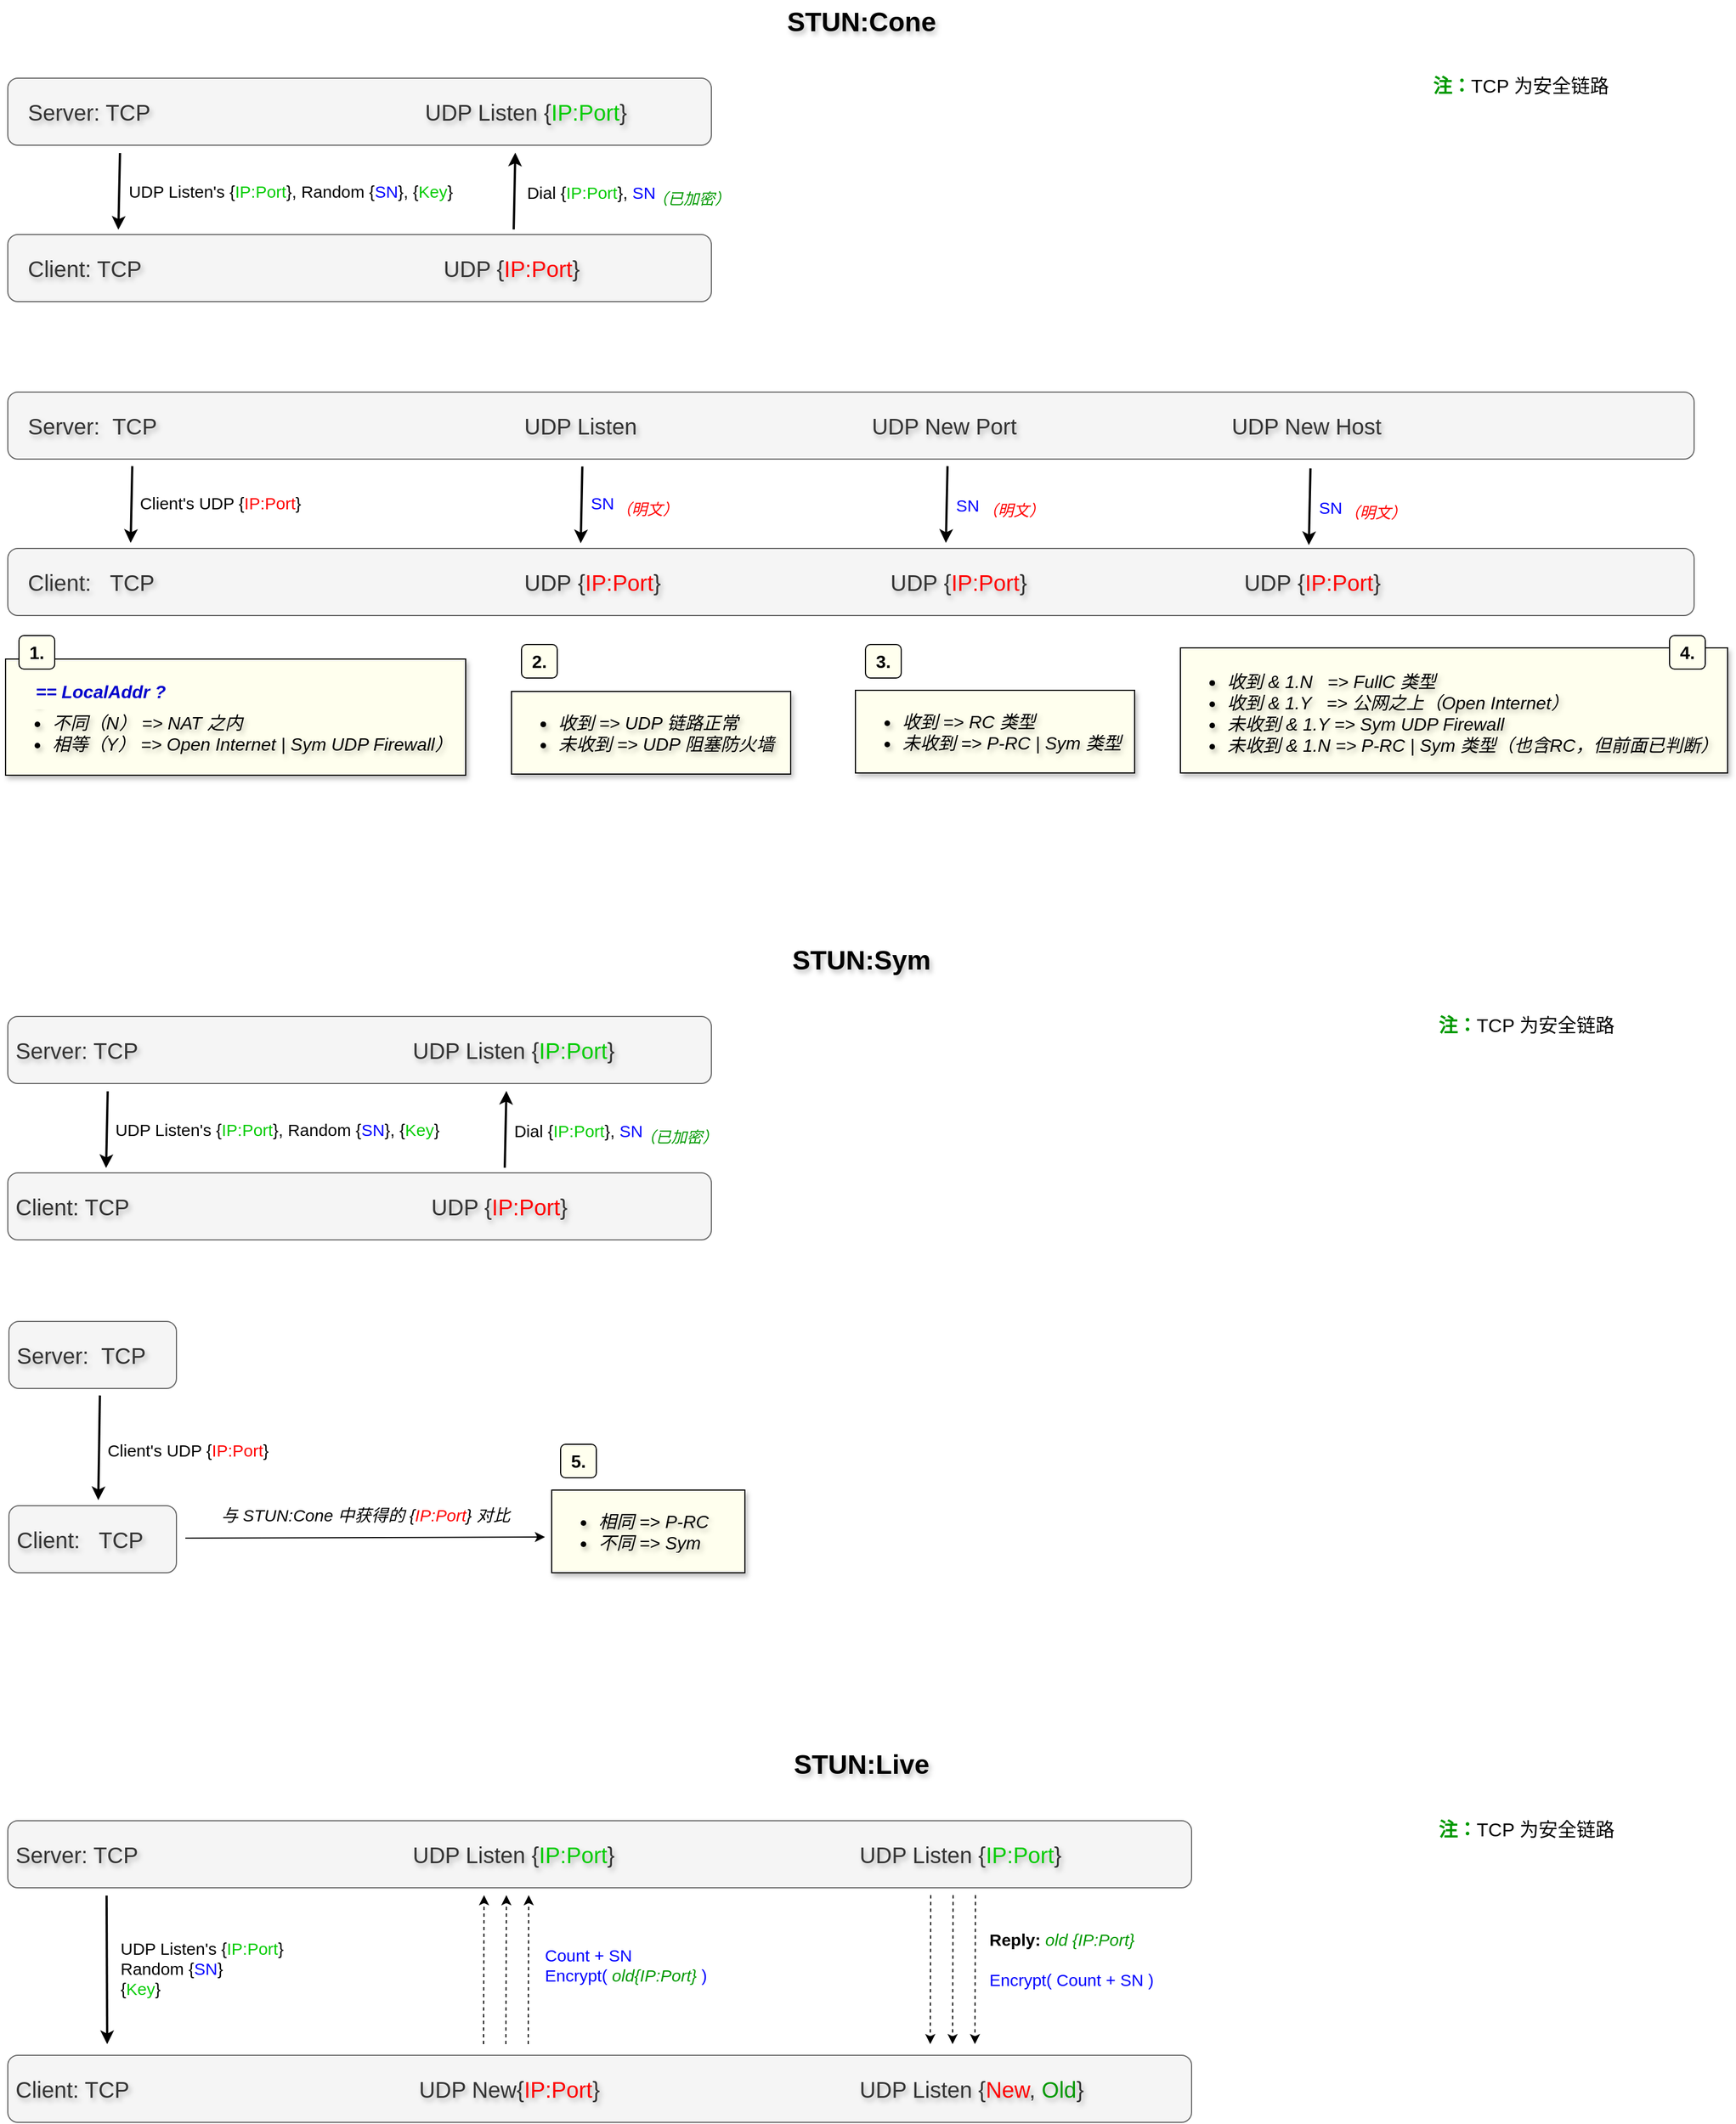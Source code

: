 <mxfile version="24.7.14">
  <diagram name="第 1 页" id="iiv3ZtqF_j4tjwjfygAj">
    <mxGraphModel dx="2139" dy="1101" grid="1" gridSize="10" guides="1" tooltips="1" connect="1" arrows="1" fold="1" page="1" pageScale="1" pageWidth="827" pageHeight="1169" math="0" shadow="0">
      <root>
        <mxCell id="0" />
        <mxCell id="1" parent="0" />
        <mxCell id="p-p-h4AZu70DpV3AuvvQ-1" value="STUN:Cone" style="text;strokeColor=none;fillColor=none;html=1;fontSize=24;fontStyle=1;verticalAlign=middle;align=center;textShadow=1;" parent="1" vertex="1">
          <mxGeometry x="614" width="180" height="40" as="geometry" />
        </mxCell>
        <mxCell id="p-p-h4AZu70DpV3AuvvQ-7" value="" style="endArrow=classic;html=1;rounded=0;entryX=0.138;entryY=-0.008;entryDx=0;entryDy=0;entryPerimeter=0;exitX=0.142;exitY=1.025;exitDx=0;exitDy=0;exitPerimeter=0;strokeWidth=2;labelBorderColor=none;textShadow=1;" parent="1" edge="1">
          <mxGeometry width="50" height="50" relative="1" as="geometry">
            <mxPoint x="40.44" y="137" as="sourcePoint" />
            <mxPoint x="39.0" y="205.68" as="targetPoint" />
          </mxGeometry>
        </mxCell>
        <mxCell id="p-p-h4AZu70DpV3AuvvQ-8" value="UDP Listen&#39;s {&lt;font style=&quot;font-size: 15px;&quot; color=&quot;#00cc00&quot;&gt;IP:Port&lt;/font&gt;}, Random {&lt;font style=&quot;font-size: 15px;&quot; color=&quot;#0000ff&quot;&gt;SN&lt;/font&gt;},&amp;nbsp;&lt;span style=&quot;background-color: initial;&quot;&gt;{&lt;font color=&quot;#00cc00&quot;&gt;Key&lt;/font&gt;}&lt;/span&gt;" style="text;html=1;fontSize=15;fontStyle=0;verticalAlign=middle;align=center;fontColor=#000000;textShadow=0;labelBorderColor=none;whiteSpace=wrap;" parent="1" vertex="1">
          <mxGeometry x="37" y="156" width="313" height="30" as="geometry" />
        </mxCell>
        <mxCell id="p-p-h4AZu70DpV3AuvvQ-9" value="" style="endArrow=classic;html=1;rounded=0;entryX=0.138;entryY=-0.008;entryDx=0;entryDy=0;entryPerimeter=0;exitX=0.142;exitY=1.025;exitDx=0;exitDy=0;exitPerimeter=0;strokeWidth=2;textShadow=1;" parent="1" edge="1">
          <mxGeometry width="50" height="50" relative="1" as="geometry">
            <mxPoint x="393.0" y="205.34" as="sourcePoint" />
            <mxPoint x="394.44" y="136.66" as="targetPoint" />
          </mxGeometry>
        </mxCell>
        <mxCell id="p-p-h4AZu70DpV3AuvvQ-11" value="&lt;span style=&quot;color: rgb(0, 0, 0); font-family: Helvetica; font-size: 15px; font-variant-ligatures: normal; font-variant-caps: normal; font-weight: 400; letter-spacing: normal; orphans: 2; text-indent: 0px; text-transform: none; widows: 2; word-spacing: 0px; -webkit-text-stroke-width: 0px; white-space: nowrap; text-decoration-thickness: initial; text-decoration-style: initial; text-decoration-color: initial; float: none; display: inline !important;&quot;&gt;Dial {&lt;/span&gt;&lt;span style=&quot;font-family: Helvetica; font-size: 15px; font-variant-ligatures: normal; font-variant-caps: normal; font-weight: 400; letter-spacing: normal; orphans: 2; text-indent: 0px; text-transform: none; widows: 2; word-spacing: 0px; -webkit-text-stroke-width: 0px; white-space: nowrap; text-decoration-thickness: initial; text-decoration-style: initial; text-decoration-color: initial; float: none; display: inline !important;&quot;&gt;&lt;font style=&quot;font-size: 15px;&quot; color=&quot;#00cc00&quot;&gt;IP:Port&lt;/font&gt;&lt;/span&gt;&lt;span style=&quot;color: rgb(0, 0, 0); font-family: Helvetica; font-size: 15px; font-variant-ligatures: normal; font-variant-caps: normal; font-weight: 400; letter-spacing: normal; orphans: 2; text-indent: 0px; text-transform: none; widows: 2; word-spacing: 0px; -webkit-text-stroke-width: 0px; white-space: nowrap; text-decoration-thickness: initial; text-decoration-style: initial; text-decoration-color: initial; float: none; display: inline !important;&quot;&gt;}, &lt;/span&gt;&lt;span style=&quot;font-family: Helvetica; font-size: 15px; font-variant-ligatures: normal; font-variant-caps: normal; font-weight: 400; letter-spacing: normal; orphans: 2; text-indent: 0px; text-transform: none; widows: 2; word-spacing: 0px; -webkit-text-stroke-width: 0px; white-space: nowrap; text-decoration-thickness: initial; text-decoration-style: initial; text-decoration-color: initial; float: none; display: inline !important;&quot;&gt;&lt;font style=&quot;&quot; color=&quot;#0000ff&quot;&gt;&lt;span&gt;SN&lt;/span&gt;&lt;/font&gt;&lt;/span&gt;" style="text;whiteSpace=wrap;html=1;fontSize=15;align=center;labelBorderColor=none;textShadow=0;labelBackgroundColor=none;fontStyle=0" parent="1" vertex="1">
          <mxGeometry x="395" y="157" width="135" height="30" as="geometry" />
        </mxCell>
        <mxCell id="p-p-h4AZu70DpV3AuvvQ-15" value="" style="endArrow=classic;html=1;rounded=0;entryX=0.138;entryY=-0.008;entryDx=0;entryDy=0;entryPerimeter=0;exitX=0.142;exitY=1.025;exitDx=0;exitDy=0;exitPerimeter=0;strokeWidth=2;textShadow=0;" parent="1" edge="1">
          <mxGeometry width="50" height="50" relative="1" as="geometry">
            <mxPoint x="51.44" y="417.32" as="sourcePoint" />
            <mxPoint x="50.0" y="486.0" as="targetPoint" />
          </mxGeometry>
        </mxCell>
        <mxCell id="p-p-h4AZu70DpV3AuvvQ-16" value="&lt;span style=&quot;color: rgb(0, 0, 0); font-family: Helvetica; font-size: 15px; font-style: normal; font-variant-ligatures: normal; font-variant-caps: normal; font-weight: 400; letter-spacing: normal; orphans: 2; text-indent: 0px; text-transform: none; widows: 2; word-spacing: 0px; -webkit-text-stroke-width: 0px; white-space: nowrap; text-decoration-thickness: initial; text-decoration-style: initial; text-decoration-color: initial; float: none; display: inline !important;&quot;&gt;Client&#39;s UDP {&lt;/span&gt;&lt;span style=&quot;font-family: Helvetica; font-size: 15px; font-style: normal; font-variant-ligatures: normal; font-variant-caps: normal; font-weight: 400; letter-spacing: normal; orphans: 2; text-indent: 0px; text-transform: none; widows: 2; word-spacing: 0px; -webkit-text-stroke-width: 0px; white-space: nowrap; text-decoration-thickness: initial; text-decoration-style: initial; text-decoration-color: initial; float: none; display: inline !important;&quot;&gt;&lt;font style=&quot;font-size: 15px;&quot; color=&quot;#ff0000&quot;&gt;IP:Port&lt;/font&gt;&lt;/span&gt;&lt;span style=&quot;color: rgb(0, 0, 0); font-family: Helvetica; font-size: 15px; font-style: normal; font-variant-ligatures: normal; font-variant-caps: normal; font-weight: 400; letter-spacing: normal; orphans: 2; text-indent: 0px; text-transform: none; widows: 2; word-spacing: 0px; -webkit-text-stroke-width: 0px; white-space: nowrap; text-decoration-thickness: initial; text-decoration-style: initial; text-decoration-color: initial; float: none; display: inline !important;&quot;&gt;}&lt;/span&gt;" style="text;whiteSpace=wrap;html=1;fontSize=15;align=center;textShadow=0;labelBackgroundColor=none;" parent="1" vertex="1">
          <mxGeometry x="51" y="435" width="159" height="30" as="geometry" />
        </mxCell>
        <mxCell id="p-p-h4AZu70DpV3AuvvQ-17" value="&lt;font style=&quot;font-size: 15px;&quot;&gt;SN&lt;/font&gt;" style="text;html=1;fontSize=15;fontStyle=0;verticalAlign=middle;align=center;fontColor=#0000FF;textShadow=0;" parent="1" vertex="1">
          <mxGeometry x="457" y="435" width="30" height="30" as="geometry" />
        </mxCell>
        <mxCell id="p-p-h4AZu70DpV3AuvvQ-18" value="" style="endArrow=classic;html=1;rounded=0;entryX=0.138;entryY=-0.008;entryDx=0;entryDy=0;entryPerimeter=0;exitX=0.142;exitY=1.025;exitDx=0;exitDy=0;exitPerimeter=0;strokeWidth=2;" parent="1" edge="1">
          <mxGeometry width="50" height="50" relative="1" as="geometry">
            <mxPoint x="454.44" y="417.66" as="sourcePoint" />
            <mxPoint x="453.0" y="486.34" as="targetPoint" />
          </mxGeometry>
        </mxCell>
        <mxCell id="p-p-h4AZu70DpV3AuvvQ-19" value="&lt;span style=&quot;font-size: 20px; text-wrap: nowrap;&quot;&gt;Server: TCP&lt;/span&gt;&lt;span style=&quot;font-size: 20px; white-space: pre;&quot;&gt;&#x9;&lt;/span&gt;&lt;span style=&quot;font-size: 20px; white-space: pre;&quot;&gt;&#x9;&lt;span style=&quot;white-space: pre;&quot;&gt;&#x9;&#x9;&#x9;&lt;span style=&quot;white-space: pre;&quot;&gt;&#x9;&lt;/span&gt;&lt;/span&gt;&lt;/span&gt;&lt;span style=&quot;font-size: 20px; text-wrap: nowrap;&quot;&gt;UDP Listen {&lt;/span&gt;&lt;font color=&quot;#00cc00&quot; style=&quot;font-size: 20px; text-wrap: nowrap;&quot;&gt;IP:Port&lt;/font&gt;&lt;span style=&quot;font-size: 20px; text-wrap: nowrap;&quot;&gt;}&lt;/span&gt;" style="rounded=1;whiteSpace=wrap;html=1;align=left;labelBorderColor=none;textShadow=1;spacingTop=0;spacingLeft=16;labelBackgroundColor=none;fillColor=#f5f5f5;fontColor=#333333;strokeColor=#666666;" parent="1" vertex="1">
          <mxGeometry x="-60" y="70" width="630" height="60" as="geometry" />
        </mxCell>
        <mxCell id="p-p-h4AZu70DpV3AuvvQ-20" value="&lt;span style=&quot;font-size: 20px; text-wrap: nowrap;&quot;&gt;Client: TCP&amp;nbsp;&amp;nbsp;&lt;/span&gt;&lt;span style=&quot;font-size: 20px; white-space: pre;&quot;&gt;&#x9;&lt;/span&gt;&lt;span style=&quot;font-size: 20px; white-space: pre;&quot;&gt;&#x9;&lt;span style=&quot;white-space: pre;&quot;&gt;&#x9;&#x9;&#x9;&#x9;&lt;/span&gt; &lt;/span&gt;&lt;span style=&quot;font-size: 20px; text-wrap: nowrap;&quot;&gt;&amp;nbsp; UDP {&lt;/span&gt;&lt;font style=&quot;font-size: 20px; text-wrap: nowrap;&quot; color=&quot;#ff0000&quot;&gt;IP:Port&lt;/font&gt;&lt;span style=&quot;font-size: 20px; text-wrap: nowrap;&quot;&gt;}&lt;/span&gt;" style="rounded=1;whiteSpace=wrap;html=1;align=left;labelBorderColor=none;textShadow=1;spacingTop=0;spacingLeft=16;labelBackgroundColor=none;fillColor=#f5f5f5;fontColor=#333333;strokeColor=#666666;" parent="1" vertex="1">
          <mxGeometry x="-60" y="210" width="630" height="60" as="geometry" />
        </mxCell>
        <mxCell id="p-p-h4AZu70DpV3AuvvQ-22" value="&lt;span style=&quot;font-size: 20px; text-wrap: nowrap;&quot;&gt;Server:&amp;nbsp;&amp;nbsp;&lt;/span&gt;&lt;span style=&quot;font-size: 20px; text-wrap: nowrap;&quot;&gt;TCP&amp;nbsp;&lt;span style=&quot;white-space: pre;&quot;&gt;&#x9;&lt;/span&gt;&lt;span style=&quot;white-space: pre;&quot;&gt;&#x9;&lt;/span&gt;&lt;span style=&quot;white-space: pre;&quot;&gt;&#x9;&lt;/span&gt;&lt;span style=&quot;white-space: pre;&quot;&gt;&#x9;&lt;/span&gt;&lt;span style=&quot;white-space: pre;&quot;&gt;&#x9;&lt;/span&gt;&lt;span style=&quot;white-space: pre;&quot;&gt;&#x9;&lt;span style=&quot;white-space: pre;&quot;&gt;&#x9;&lt;span style=&quot;white-space: pre;&quot;&gt;&#x9;&lt;/span&gt;&lt;/span&gt;&lt;/span&gt;&lt;/span&gt;&lt;span style=&quot;font-size: 20px; text-wrap: nowrap;&quot;&gt;UDP Listen&lt;/span&gt;&lt;span style=&quot;font-size: 20px; text-wrap: nowrap;&quot;&gt;&lt;span style=&quot;white-space: pre;&quot;&gt;&#x9;&lt;/span&gt;&lt;span style=&quot;white-space: pre;&quot;&gt;&#x9;&lt;/span&gt;&lt;span style=&quot;white-space: pre;&quot;&gt;&#x9;&lt;/span&gt;&lt;span style=&quot;white-space: pre;&quot;&gt;&#x9;&lt;/span&gt;&lt;span style=&quot;white-space: pre;&quot;&gt;&#x9;&lt;/span&gt;UDP New Port&lt;span style=&quot;white-space: pre;&quot;&gt;&#x9;&lt;/span&gt;&lt;span style=&quot;white-space: pre;&quot;&gt;&#x9;&lt;/span&gt;&lt;span style=&quot;white-space: pre;&quot;&gt;&#x9;&lt;/span&gt;&lt;span style=&quot;white-space: pre;&quot;&gt;&#x9;&lt;/span&gt;&lt;span style=&quot;white-space: pre;&quot;&gt;&#x9;&lt;/span&gt;&amp;nbsp; UDP New Host&lt;/span&gt;" style="rounded=1;whiteSpace=wrap;html=1;align=left;labelBorderColor=none;textShadow=1;spacingTop=0;spacingLeft=16;labelBackgroundColor=none;fillColor=#f5f5f5;fontColor=#333333;strokeColor=#666666;" parent="1" vertex="1">
          <mxGeometry x="-60" y="351" width="1510" height="60" as="geometry" />
        </mxCell>
        <mxCell id="p-p-h4AZu70DpV3AuvvQ-24" value="&lt;span style=&quot;font-size: 20px; text-wrap: nowrap;&quot;&gt;Client:&amp;nbsp; &amp;nbsp;&lt;/span&gt;&lt;span style=&quot;font-size: 20px; text-wrap: nowrap;&quot;&gt;TCP&lt;/span&gt;&lt;span style=&quot;font-size: 20px; white-space: pre;&quot;&gt;&#x9;&lt;span style=&quot;white-space: pre;&quot;&gt;&#x9;&lt;/span&gt;&lt;span style=&quot;white-space: pre;&quot;&gt;&#x9;&lt;/span&gt;&lt;span style=&quot;white-space: pre;&quot;&gt;&#x9;&lt;/span&gt;&lt;span style=&quot;white-space: pre;&quot;&gt;&#x9;&lt;/span&gt;&lt;span style=&quot;white-space: pre;&quot;&gt;&#x9;&lt;span style=&quot;white-space: pre;&quot;&gt;&#x9;&lt;span style=&quot;white-space: pre;&quot;&gt;&#x9;&lt;/span&gt;&lt;/span&gt;&lt;/span&gt;&lt;/span&gt;&lt;span style=&quot;font-size: 20px; text-wrap: nowrap;&quot;&gt;UDP&amp;nbsp;&lt;/span&gt;&lt;span style=&quot;text-wrap: nowrap; font-size: 20px;&quot;&gt;{&lt;/span&gt;&lt;font style=&quot;text-wrap: nowrap; font-size: 20px;&quot; color=&quot;#ff0000&quot;&gt;IP:Port&lt;/font&gt;&lt;span style=&quot;text-wrap: nowrap; font-size: 20px;&quot;&gt;}&lt;/span&gt;&lt;span style=&quot;font-size: 20px; text-wrap: nowrap;&quot;&gt;&lt;span style=&quot;white-space: pre;&quot;&gt;&#x9;&lt;/span&gt;&lt;span style=&quot;white-space: pre;&quot;&gt;&#x9;&lt;/span&gt;&lt;span style=&quot;white-space: pre;&quot;&gt;&#x9;&lt;/span&gt;&lt;span style=&quot;white-space: pre;&quot;&gt;&#x9;&lt;/span&gt;&lt;span style=&quot;white-space: pre;&quot;&gt;&#x9;&lt;/span&gt;&amp;nbsp; &amp;nbsp;UDP&amp;nbsp;&lt;/span&gt;&lt;span style=&quot;text-wrap: nowrap; font-size: 20px;&quot;&gt;{&lt;/span&gt;&lt;font style=&quot;text-wrap: nowrap; font-size: 20px;&quot; color=&quot;#ff0000&quot;&gt;IP:Port&lt;/font&gt;&lt;span style=&quot;text-wrap: nowrap; font-size: 20px;&quot;&gt;}&lt;span style=&quot;white-space: pre;&quot;&gt;&#x9;&lt;/span&gt;&lt;span style=&quot;white-space: pre;&quot;&gt;&#x9;&lt;/span&gt;&lt;span style=&quot;white-space: pre;&quot;&gt;&#x9;&lt;/span&gt;&lt;span style=&quot;white-space: pre;&quot;&gt;&#x9;&lt;/span&gt;&amp;nbsp; &amp;nbsp;&amp;nbsp;&lt;/span&gt;&lt;span style=&quot;text-wrap: nowrap; font-size: 20px;&quot;&gt;UDP&amp;nbsp;&lt;/span&gt;&lt;span style=&quot;text-wrap: nowrap; font-size: 20px;&quot;&gt;{&lt;/span&gt;&lt;font style=&quot;text-wrap: nowrap; font-size: 20px;&quot; color=&quot;#ff0000&quot;&gt;IP:Port&lt;/font&gt;&lt;span style=&quot;text-wrap: nowrap; font-size: 20px;&quot;&gt;}&lt;/span&gt;" style="rounded=1;whiteSpace=wrap;html=1;align=left;labelBorderColor=none;textShadow=1;spacingTop=0;spacingLeft=16;labelBackgroundColor=none;fillColor=#f5f5f5;fontColor=#333333;strokeColor=#666666;" parent="1" vertex="1">
          <mxGeometry x="-60" y="491" width="1510" height="60" as="geometry" />
        </mxCell>
        <mxCell id="p-p-h4AZu70DpV3AuvvQ-25" value="" style="endArrow=classic;html=1;rounded=0;entryX=0.138;entryY=-0.008;entryDx=0;entryDy=0;entryPerimeter=0;exitX=0.142;exitY=1.025;exitDx=0;exitDy=0;exitPerimeter=0;strokeWidth=2;" parent="1" edge="1">
          <mxGeometry width="50" height="50" relative="1" as="geometry">
            <mxPoint x="781.44" y="417.32" as="sourcePoint" />
            <mxPoint x="780.0" y="486.0" as="targetPoint" />
          </mxGeometry>
        </mxCell>
        <mxCell id="p-p-h4AZu70DpV3AuvvQ-26" value="&lt;font style=&quot;font-size: 15px;&quot;&gt;SN&lt;/font&gt;" style="text;html=1;fontSize=15;fontStyle=0;verticalAlign=middle;align=center;fontColor=#0000FF;textShadow=0;" parent="1" vertex="1">
          <mxGeometry x="784" y="437" width="30" height="30" as="geometry" />
        </mxCell>
        <mxCell id="p-p-h4AZu70DpV3AuvvQ-27" value="" style="endArrow=classic;html=1;rounded=0;entryX=0.138;entryY=-0.008;entryDx=0;entryDy=0;entryPerimeter=0;exitX=0.142;exitY=1.025;exitDx=0;exitDy=0;exitPerimeter=0;strokeWidth=2;" parent="1" edge="1">
          <mxGeometry width="50" height="50" relative="1" as="geometry">
            <mxPoint x="1106.44" y="419.32" as="sourcePoint" />
            <mxPoint x="1105" y="488.0" as="targetPoint" />
          </mxGeometry>
        </mxCell>
        <mxCell id="p-p-h4AZu70DpV3AuvvQ-28" value="&lt;font style=&quot;font-size: 15px;&quot;&gt;SN&lt;/font&gt;" style="text;html=1;fontSize=15;fontStyle=0;verticalAlign=middle;align=center;fontColor=#0000FF;textShadow=0;" parent="1" vertex="1">
          <mxGeometry x="1109" y="439" width="30" height="30" as="geometry" />
        </mxCell>
        <mxCell id="p-p-h4AZu70DpV3AuvvQ-30" value="&lt;ul style=&quot;font-size: 16px;&quot;&gt;&lt;li style=&quot;font-size: 16px;&quot;&gt;&lt;li style=&quot;font-size: 16px;&quot;&gt;&lt;br&gt;&lt;/li&gt;&lt;li style=&quot;font-size: 16px;&quot;&gt;不同（N） =&amp;gt; NAT 之内&lt;/li&gt;&lt;li style=&quot;font-size: 16px;&quot;&gt;相等（Y） =&amp;gt; Open Internet | Sym UDP Firewall）&amp;nbsp;&amp;nbsp;&lt;/li&gt;&lt;/li&gt;&lt;/ul&gt;" style="text;strokeColor=default;fillColor=#FFFFEE;html=1;whiteSpace=wrap;verticalAlign=middle;overflow=hidden;fontSize=16;labelBackgroundColor=none;labelBorderColor=none;textShadow=1;rounded=0;spacingTop=9;fontStyle=2;gradientColor=none;glass=0;shadow=1;" parent="1" vertex="1">
          <mxGeometry x="-62" y="590" width="412" height="104" as="geometry" />
        </mxCell>
        <mxCell id="p-p-h4AZu70DpV3AuvvQ-32" value="&lt;ul style=&quot;font-size: 16px;&quot;&gt;&lt;li style=&quot;font-size: 16px;&quot;&gt;&lt;li style=&quot;font-size: 16px;&quot;&gt;收到 =&amp;gt; UDP 链路正常&lt;/li&gt;&lt;li style=&quot;font-size: 16px;&quot;&gt;未收到 =&amp;gt; UDP 阻塞防火墙&amp;nbsp; &amp;nbsp; &amp;nbsp; &amp;nbsp;&lt;/li&gt;&lt;/li&gt;&lt;/ul&gt;" style="text;strokeColor=default;fillColor=#FFFFEE;html=1;whiteSpace=wrap;verticalAlign=middle;overflow=hidden;fontFamily=Helvetica;fontSize=16;fontColor=default;labelBorderColor=none;labelBackgroundColor=none;fontStyle=2;textShadow=1;strokeWidth=1;shadow=1;" parent="1" vertex="1">
          <mxGeometry x="391" y="619" width="250" height="74" as="geometry" />
        </mxCell>
        <mxCell id="p-p-h4AZu70DpV3AuvvQ-33" value="&lt;ul style=&quot;font-size: 16px;&quot;&gt;&lt;li style=&quot;font-size: 16px;&quot;&gt;收到 =&amp;gt; RC 类型&lt;/li&gt;&lt;li style=&quot;font-size: 16px;&quot;&gt;未收到 =&amp;gt; P-RC | Sym 类型&amp;nbsp; &amp;nbsp; &amp;nbsp; &amp;nbsp;&lt;/li&gt;&lt;/ul&gt;" style="text;html=1;whiteSpace=wrap;verticalAlign=middle;overflow=hidden;fontFamily=Helvetica;fontSize=16;labelBorderColor=none;labelBackgroundColor=none;fontStyle=2;textShadow=1;fillColor=#FFFFEE;gradientColor=none;strokeColor=default;shadow=1;" parent="1" vertex="1">
          <mxGeometry x="699" y="618" width="250" height="74" as="geometry" />
        </mxCell>
        <mxCell id="p-p-h4AZu70DpV3AuvvQ-34" value="&lt;ul style=&quot;font-size: 16px;&quot;&gt;&lt;li style=&quot;font-size: 16px;&quot;&gt;&lt;li style=&quot;font-size: 16px;&quot;&gt;收到 &amp;amp; 1.N&amp;nbsp; &amp;nbsp;=&amp;gt; FullC 类型&lt;/li&gt;&lt;li style=&quot;font-size: 16px;&quot;&gt;收到 &amp;amp; 1.Y&amp;nbsp; &amp;nbsp;=&amp;gt; 公网之上（Open Internet）&lt;/li&gt;&lt;li style=&quot;font-size: 16px;&quot;&gt;未收到 &amp;amp; 1.Y =&amp;gt; Sym UDP Firewall&lt;/li&gt;&lt;li style=&quot;font-size: 16px;&quot;&gt;未收到 &amp;amp; 1.N =&amp;gt; P-RC | Sym 类型（也含RC，但前面已判断）&amp;nbsp; &amp;nbsp;&lt;/li&gt;&lt;/li&gt;&lt;/ul&gt;" style="text;strokeColor=default;fillColor=#FFFFEE;html=1;whiteSpace=wrap;verticalAlign=middle;overflow=hidden;fontFamily=Helvetica;fontSize=16;fontColor=default;labelBorderColor=none;labelBackgroundColor=none;fontStyle=2;textShadow=1;spacingBottom=0;spacingTop=2;shadow=1;" parent="1" vertex="1">
          <mxGeometry x="990" y="580" width="490" height="112" as="geometry" />
        </mxCell>
        <mxCell id="p-p-h4AZu70DpV3AuvvQ-35" value="STUN:Sym" style="text;strokeColor=none;fillColor=none;html=1;fontSize=24;fontStyle=1;verticalAlign=middle;align=center;textShadow=1;" parent="1" vertex="1">
          <mxGeometry x="614" y="840" width="180" height="40" as="geometry" />
        </mxCell>
        <mxCell id="p-p-h4AZu70DpV3AuvvQ-36" value="" style="endArrow=classic;html=1;rounded=0;entryX=0.138;entryY=-0.008;entryDx=0;entryDy=0;entryPerimeter=0;exitX=0.142;exitY=1.025;exitDx=0;exitDy=0;exitPerimeter=0;strokeWidth=2;" parent="1" edge="1">
          <mxGeometry width="50" height="50" relative="1" as="geometry">
            <mxPoint x="29.44" y="977" as="sourcePoint" />
            <mxPoint x="28.0" y="1045.68" as="targetPoint" />
          </mxGeometry>
        </mxCell>
        <mxCell id="p-p-h4AZu70DpV3AuvvQ-38" value="" style="endArrow=classic;html=1;rounded=0;entryX=0.138;entryY=-0.008;entryDx=0;entryDy=0;entryPerimeter=0;exitX=0.142;exitY=1.025;exitDx=0;exitDy=0;exitPerimeter=0;strokeWidth=2;" parent="1" edge="1">
          <mxGeometry width="50" height="50" relative="1" as="geometry">
            <mxPoint x="385.0" y="1045.34" as="sourcePoint" />
            <mxPoint x="386.44" y="976.66" as="targetPoint" />
          </mxGeometry>
        </mxCell>
        <mxCell id="p-p-h4AZu70DpV3AuvvQ-40" value="" style="endArrow=classic;html=1;rounded=0;exitX=0.142;exitY=1.025;exitDx=0;exitDy=0;exitPerimeter=0;strokeWidth=2;" parent="1" edge="1">
          <mxGeometry width="50" height="50" relative="1" as="geometry">
            <mxPoint x="22.44" y="1249.32" as="sourcePoint" />
            <mxPoint x="21" y="1343" as="targetPoint" />
          </mxGeometry>
        </mxCell>
        <mxCell id="p-p-h4AZu70DpV3AuvvQ-41" value="&lt;span style=&quot;color: rgb(0, 0, 0); font-family: Helvetica; font-size: 15px; font-style: normal; font-variant-ligatures: normal; font-variant-caps: normal; font-weight: 400; letter-spacing: normal; orphans: 2; text-indent: 0px; text-transform: none; widows: 2; word-spacing: 0px; -webkit-text-stroke-width: 0px; white-space: nowrap; text-decoration-thickness: initial; text-decoration-style: initial; text-decoration-color: initial; float: none; display: inline !important;&quot;&gt;Client&#39;s UDP {&lt;/span&gt;&lt;span style=&quot;font-family: Helvetica; font-size: 15px; font-style: normal; font-variant-ligatures: normal; font-variant-caps: normal; font-weight: 400; letter-spacing: normal; orphans: 2; text-indent: 0px; text-transform: none; widows: 2; word-spacing: 0px; -webkit-text-stroke-width: 0px; white-space: nowrap; text-decoration-thickness: initial; text-decoration-style: initial; text-decoration-color: initial; float: none; display: inline !important;&quot;&gt;&lt;font style=&quot;font-size: 15px;&quot; color=&quot;#ff0000&quot;&gt;IP:Port&lt;/font&gt;&lt;/span&gt;&lt;span style=&quot;color: rgb(0, 0, 0); font-family: Helvetica; font-size: 15px; font-style: normal; font-variant-ligatures: normal; font-variant-caps: normal; font-weight: 400; letter-spacing: normal; orphans: 2; text-indent: 0px; text-transform: none; widows: 2; word-spacing: 0px; -webkit-text-stroke-width: 0px; white-space: nowrap; text-decoration-thickness: initial; text-decoration-style: initial; text-decoration-color: initial; float: none; display: inline !important;&quot;&gt;}&lt;/span&gt;" style="text;whiteSpace=wrap;html=1;fontSize=15;align=center;textShadow=0;labelBorderColor=none;labelBackgroundColor=none;" parent="1" vertex="1">
          <mxGeometry x="22" y="1283" width="159" height="30" as="geometry" />
        </mxCell>
        <mxCell id="p-p-h4AZu70DpV3AuvvQ-44" value="&lt;span style=&quot;font-size: 20px; text-wrap: nowrap;&quot;&gt;Server: TCP&lt;/span&gt;&lt;span style=&quot;font-size: 20px; white-space: pre;&quot;&gt;&#x9;&lt;/span&gt;&lt;span style=&quot;font-size: 20px; white-space: pre;&quot;&gt;&#x9;&lt;span style=&quot;white-space: pre;&quot;&gt;&#x9;&#x9;&#x9;&lt;span style=&quot;white-space: pre;&quot;&gt;&#x9;&lt;/span&gt;&lt;/span&gt;&lt;/span&gt;&lt;span style=&quot;font-size: 20px; text-wrap: nowrap;&quot;&gt;UDP Listen {&lt;/span&gt;&lt;font color=&quot;#00cc00&quot; style=&quot;font-size: 20px; text-wrap: nowrap;&quot;&gt;IP:Port&lt;/font&gt;&lt;span style=&quot;font-size: 20px; text-wrap: nowrap;&quot;&gt;}&lt;/span&gt;" style="rounded=1;whiteSpace=wrap;html=1;align=left;labelBorderColor=none;textShadow=1;spacingTop=0;spacingLeft=5;fillColor=#f5f5f5;fontColor=#333333;strokeColor=#666666;" parent="1" vertex="1">
          <mxGeometry x="-60" y="910" width="630" height="60" as="geometry" />
        </mxCell>
        <mxCell id="p-p-h4AZu70DpV3AuvvQ-45" value="&lt;span style=&quot;font-size: 20px; text-wrap: nowrap;&quot;&gt;Client: TCP&amp;nbsp;&amp;nbsp;&lt;/span&gt;&lt;span style=&quot;font-size: 20px; white-space: pre;&quot;&gt;&#x9;&lt;/span&gt;&lt;span style=&quot;font-size: 20px; white-space: pre;&quot;&gt;&#x9;&lt;span style=&quot;white-space: pre;&quot;&gt;&#x9;&#x9;&#x9;&#x9;&lt;/span&gt; &lt;/span&gt;&lt;span style=&quot;font-size: 20px; text-wrap: nowrap;&quot;&gt;&amp;nbsp; UDP {&lt;/span&gt;&lt;font style=&quot;font-size: 20px; text-wrap: nowrap;&quot; color=&quot;#ff0000&quot;&gt;IP:Port&lt;/font&gt;&lt;span style=&quot;font-size: 20px; text-wrap: nowrap;&quot;&gt;}&lt;/span&gt;" style="rounded=1;whiteSpace=wrap;html=1;align=left;labelBorderColor=none;textShadow=1;spacingTop=0;spacingLeft=5;fillColor=#f5f5f5;fontColor=#333333;strokeColor=#666666;" parent="1" vertex="1">
          <mxGeometry x="-60" y="1050" width="630" height="60" as="geometry" />
        </mxCell>
        <mxCell id="p-p-h4AZu70DpV3AuvvQ-46" value="&lt;span style=&quot;font-size: 20px; text-wrap: nowrap;&quot;&gt;Server:&amp;nbsp;&amp;nbsp;&lt;/span&gt;&lt;span style=&quot;font-size: 20px; text-wrap: nowrap;&quot;&gt;TCP&amp;nbsp;&lt;/span&gt;" style="rounded=1;whiteSpace=wrap;html=1;align=left;labelBorderColor=none;textShadow=1;spacingTop=0;spacingLeft=5;fillColor=#f5f5f5;fontColor=#333333;strokeColor=#666666;" parent="1" vertex="1">
          <mxGeometry x="-59" y="1183" width="150" height="60" as="geometry" />
        </mxCell>
        <mxCell id="p-p-h4AZu70DpV3AuvvQ-47" value="&lt;span style=&quot;font-size: 20px; text-wrap: nowrap;&quot;&gt;Client:&amp;nbsp; &amp;nbsp;&lt;/span&gt;&lt;span style=&quot;font-size: 20px; text-wrap: nowrap;&quot;&gt;TCP&lt;/span&gt;" style="rounded=1;whiteSpace=wrap;html=1;align=left;labelBorderColor=none;textShadow=1;spacingTop=0;spacingLeft=5;fillColor=#f5f5f5;fontColor=#333333;strokeColor=#666666;" parent="1" vertex="1">
          <mxGeometry x="-59" y="1348" width="150" height="60" as="geometry" />
        </mxCell>
        <mxCell id="p-p-h4AZu70DpV3AuvvQ-52" value="&lt;ul style=&quot;font-size: 16px;&quot;&gt;&lt;li style=&quot;font-size: 16px;&quot;&gt;相同 =&amp;gt; P-RC&lt;br style=&quot;font-size: 16px;&quot;&gt;&lt;/li&gt;&lt;li style=&quot;font-size: 16px;&quot;&gt;不同 =&amp;gt; Sym&amp;nbsp; &amp;nbsp; &amp;nbsp; &amp;nbsp;&lt;/li&gt;&lt;/ul&gt;" style="text;strokeColor=default;fillColor=#FFFFEE;html=1;whiteSpace=wrap;verticalAlign=middle;overflow=hidden;fontSize=16;labelBackgroundColor=none;labelBorderColor=none;textShadow=1;rounded=0;spacingTop=0;fontStyle=2;shadow=1;" parent="1" vertex="1">
          <mxGeometry x="427" y="1334" width="173" height="74" as="geometry" />
        </mxCell>
        <mxCell id="p-p-h4AZu70DpV3AuvvQ-56" value="与 STUN:Cone 中获得的 {&lt;font color=&quot;#ff0000&quot; style=&quot;font-size: 15px;&quot;&gt;IP:Port&lt;/font&gt;} 对比" style="text;strokeColor=none;fillColor=none;html=1;fontSize=15;fontStyle=2;verticalAlign=middle;align=center;textShadow=0;" parent="1" vertex="1">
          <mxGeometry x="125" y="1336" width="270" height="40" as="geometry" />
        </mxCell>
        <mxCell id="p-p-h4AZu70DpV3AuvvQ-57" value="" style="endArrow=classic;html=1;rounded=0;" parent="1" edge="1">
          <mxGeometry width="50" height="50" relative="1" as="geometry">
            <mxPoint x="99" y="1377" as="sourcePoint" />
            <mxPoint x="421" y="1376" as="targetPoint" />
          </mxGeometry>
        </mxCell>
        <mxCell id="s50DaolHxvZP-Ag0vOTy-2" value="&lt;span style=&quot;color: rgb(0, 0, 0); font-family: Helvetica; font-size: 15px; font-variant-ligatures: normal; font-variant-caps: normal; font-weight: 400; letter-spacing: normal; orphans: 2; text-indent: 0px; text-transform: none; widows: 2; word-spacing: 0px; -webkit-text-stroke-width: 0px; white-space: nowrap; text-decoration-thickness: initial; text-decoration-style: initial; text-decoration-color: initial; float: none; display: inline !important;&quot;&gt;Dial {&lt;/span&gt;&lt;span style=&quot;font-family: Helvetica; font-size: 15px; font-variant-ligatures: normal; font-variant-caps: normal; font-weight: 400; letter-spacing: normal; orphans: 2; text-indent: 0px; text-transform: none; widows: 2; word-spacing: 0px; -webkit-text-stroke-width: 0px; white-space: nowrap; text-decoration-thickness: initial; text-decoration-style: initial; text-decoration-color: initial; float: none; display: inline !important;&quot;&gt;&lt;font style=&quot;font-size: 15px;&quot; color=&quot;#00cc00&quot;&gt;IP:Port&lt;/font&gt;&lt;/span&gt;&lt;span style=&quot;color: rgb(0, 0, 0); font-family: Helvetica; font-size: 15px; font-variant-ligatures: normal; font-variant-caps: normal; font-weight: 400; letter-spacing: normal; orphans: 2; text-indent: 0px; text-transform: none; widows: 2; word-spacing: 0px; -webkit-text-stroke-width: 0px; white-space: nowrap; text-decoration-thickness: initial; text-decoration-style: initial; text-decoration-color: initial; float: none; display: inline !important;&quot;&gt;}, &lt;/span&gt;&lt;span style=&quot;font-family: Helvetica; font-size: 15px; font-variant-ligatures: normal; font-variant-caps: normal; font-weight: 400; letter-spacing: normal; orphans: 2; text-indent: 0px; text-transform: none; widows: 2; word-spacing: 0px; -webkit-text-stroke-width: 0px; white-space: nowrap; text-decoration-thickness: initial; text-decoration-style: initial; text-decoration-color: initial; float: none; display: inline !important;&quot;&gt;&lt;span style=&quot;&quot;&gt;&lt;font color=&quot;#0000ff&quot;&gt;SN&lt;/font&gt;&lt;/span&gt;&lt;/span&gt;" style="text;whiteSpace=wrap;html=1;fontSize=15;align=center;labelBorderColor=none;textShadow=0;labelBackgroundColor=none;fontStyle=0" parent="1" vertex="1">
          <mxGeometry x="384" y="997" width="134" height="30" as="geometry" />
        </mxCell>
        <mxCell id="rpdCVBlcd7Zm47px1E03-2" value="1." style="text;html=1;align=center;verticalAlign=middle;whiteSpace=wrap;rounded=1;fontSize=16;fontStyle=1;strokeColor=default;fillColor=#FFFFEE;shadow=0;" parent="1" vertex="1">
          <mxGeometry x="-50" y="569" width="32" height="30" as="geometry" />
        </mxCell>
        <mxCell id="rpdCVBlcd7Zm47px1E03-3" value="2." style="text;html=1;align=center;verticalAlign=middle;whiteSpace=wrap;rounded=1;fontSize=16;fontStyle=1;strokeColor=default;fillColor=#FFFFEE;shadow=0;" parent="1" vertex="1">
          <mxGeometry x="400" y="577" width="32" height="30" as="geometry" />
        </mxCell>
        <mxCell id="rpdCVBlcd7Zm47px1E03-4" value="3." style="text;html=1;align=center;verticalAlign=middle;whiteSpace=wrap;rounded=1;fontSize=16;fontStyle=1;strokeColor=default;fillColor=#FFFFEE;shadow=0;" parent="1" vertex="1">
          <mxGeometry x="708" y="577" width="32" height="30" as="geometry" />
        </mxCell>
        <mxCell id="rpdCVBlcd7Zm47px1E03-5" value="4." style="text;html=1;align=center;verticalAlign=middle;whiteSpace=wrap;rounded=1;fontSize=16;fontStyle=1;strokeColor=default;fillColor=#FFFFEE;shadow=0;" parent="1" vertex="1">
          <mxGeometry x="1428" y="569" width="32" height="30" as="geometry" />
        </mxCell>
        <mxCell id="rpdCVBlcd7Zm47px1E03-6" value="5." style="text;html=1;align=center;verticalAlign=middle;whiteSpace=wrap;rounded=1;fontSize=16;fontStyle=1;strokeColor=default;fillColor=#FFFFEE;shadow=0;" parent="1" vertex="1">
          <mxGeometry x="435" y="1293" width="32" height="30" as="geometry" />
        </mxCell>
        <mxCell id="rpdCVBlcd7Zm47px1E03-7" value="== LocalAddr ?" style="text;html=1;align=left;verticalAlign=middle;whiteSpace=wrap;rounded=0;fontSize=16;fillColor=#FFFFEE;fontStyle=3;spacing=0;spacingLeft=5;fontColor=#0000CC;" parent="1" vertex="1">
          <mxGeometry x="-40" y="602" width="133" height="33" as="geometry" />
        </mxCell>
        <mxCell id="HFfON2TJSfJMkOemobaK-1" value="&lt;i style=&quot;font-size: 14px; text-wrap: nowrap;&quot;&gt;（已加密）&lt;/i&gt;" style="text;html=1;align=center;verticalAlign=middle;whiteSpace=wrap;rounded=0;fontSize=14;fontColor=#009900;textShadow=0;" parent="1" vertex="1">
          <mxGeometry x="515" y="163" width="74" height="30" as="geometry" />
        </mxCell>
        <mxCell id="HFfON2TJSfJMkOemobaK-2" value="&lt;i style=&quot;font-size: 14px; text-wrap: nowrap;&quot;&gt;（已加密）&lt;/i&gt;" style="text;html=1;align=center;verticalAlign=middle;whiteSpace=wrap;rounded=0;fontSize=14;fontColor=#009900;textShadow=0;" parent="1" vertex="1">
          <mxGeometry x="502" y="1003" width="78" height="30" as="geometry" />
        </mxCell>
        <mxCell id="HFfON2TJSfJMkOemobaK-3" value="&lt;i style=&quot;font-size: 14px; text-wrap: nowrap;&quot;&gt;（明文&lt;/i&gt;&lt;i style=&quot;background-color: initial; text-wrap: nowrap;&quot;&gt;）&lt;/i&gt;" style="text;html=1;align=center;verticalAlign=middle;whiteSpace=wrap;rounded=0;fontSize=14;fontColor=#FF0000;" parent="1" vertex="1">
          <mxGeometry x="485" y="441" width="55" height="30" as="geometry" />
        </mxCell>
        <mxCell id="HFfON2TJSfJMkOemobaK-5" value="&lt;i style=&quot;font-size: 14px; text-wrap: nowrap;&quot;&gt;（明文&lt;/i&gt;&lt;i style=&quot;background-color: initial; text-wrap: nowrap;&quot;&gt;）&lt;/i&gt;" style="text;html=1;align=center;verticalAlign=middle;whiteSpace=wrap;rounded=0;fontSize=14;fontColor=#FF0000;" parent="1" vertex="1">
          <mxGeometry x="811" y="442" width="59" height="30" as="geometry" />
        </mxCell>
        <mxCell id="HFfON2TJSfJMkOemobaK-6" value="&lt;i style=&quot;font-size: 14px; text-wrap: nowrap;&quot;&gt;（明文&lt;/i&gt;&lt;i style=&quot;background-color: initial; text-wrap: nowrap;&quot;&gt;）&lt;/i&gt;" style="text;html=1;align=center;verticalAlign=middle;whiteSpace=wrap;rounded=0;fontSize=14;fontColor=#FF0000;" parent="1" vertex="1">
          <mxGeometry x="1139" y="444" width="51" height="30" as="geometry" />
        </mxCell>
        <mxCell id="HFfON2TJSfJMkOemobaK-12" value="&lt;b style=&quot;font-size: 17px;&quot;&gt;&lt;font color=&quot;#009900&quot; style=&quot;font-size: 17px;&quot;&gt;注：&lt;/font&gt;&lt;/b&gt;TCP 为安全链路" style="text;html=1;align=center;verticalAlign=middle;whiteSpace=wrap;rounded=0;fontSize=17;fontStyle=0" parent="1" vertex="1">
          <mxGeometry x="1200" y="904" width="200" height="30" as="geometry" />
        </mxCell>
        <mxCell id="HFfON2TJSfJMkOemobaK-13" value="&lt;b style=&quot;font-size: 17px;&quot;&gt;&lt;font color=&quot;#009900&quot; style=&quot;font-size: 17px;&quot;&gt;注：&lt;/font&gt;&lt;/b&gt;TCP 为安全链路" style="text;html=1;align=center;verticalAlign=middle;whiteSpace=wrap;rounded=0;fontSize=17;fontStyle=0" parent="1" vertex="1">
          <mxGeometry x="1200" y="63" width="190" height="30" as="geometry" />
        </mxCell>
        <mxCell id="HFfON2TJSfJMkOemobaK-32" value="STUN:Live" style="text;strokeColor=none;fillColor=none;html=1;fontSize=24;fontStyle=1;verticalAlign=middle;align=center;textShadow=1;" parent="1" vertex="1">
          <mxGeometry x="614" y="1560" width="180" height="40" as="geometry" />
        </mxCell>
        <mxCell id="HFfON2TJSfJMkOemobaK-33" value="" style="endArrow=classic;html=1;rounded=0;exitX=0.142;exitY=1.025;exitDx=0;exitDy=0;exitPerimeter=0;strokeWidth=2;" parent="1" edge="1">
          <mxGeometry width="50" height="50" relative="1" as="geometry">
            <mxPoint x="28.44" y="1697" as="sourcePoint" />
            <mxPoint x="29" y="1830" as="targetPoint" />
          </mxGeometry>
        </mxCell>
        <mxCell id="HFfON2TJSfJMkOemobaK-34" value="" style="endArrow=classic;html=1;rounded=0;entryX=0.138;entryY=-0.008;entryDx=0;entryDy=0;entryPerimeter=0;strokeWidth=1;dashed=1;" parent="1" edge="1">
          <mxGeometry width="50" height="50" relative="1" as="geometry">
            <mxPoint x="366" y="1830" as="sourcePoint" />
            <mxPoint x="366.44" y="1696.66" as="targetPoint" />
          </mxGeometry>
        </mxCell>
        <mxCell id="HFfON2TJSfJMkOemobaK-38" value="&lt;span style=&quot;font-size: 20px; text-wrap: nowrap;&quot;&gt;Server: TCP&lt;/span&gt;&lt;span style=&quot;font-size: 20px; white-space: pre;&quot;&gt;&#x9;&lt;/span&gt;&lt;span style=&quot;font-size: 20px; white-space: pre;&quot;&gt;&#x9;&lt;span style=&quot;white-space: pre;&quot;&gt;&#x9;&#x9;&#x9;&lt;span style=&quot;white-space: pre;&quot;&gt;&#x9;&lt;/span&gt;&lt;/span&gt;&lt;/span&gt;&lt;span style=&quot;font-size: 20px; text-wrap: nowrap;&quot;&gt;UDP Listen {&lt;/span&gt;&lt;font color=&quot;#00cc00&quot; style=&quot;font-size: 20px; text-wrap: nowrap;&quot;&gt;IP:Port&lt;/font&gt;&lt;span style=&quot;font-size: 20px; text-wrap: nowrap;&quot;&gt;}&lt;span style=&quot;white-space: pre;&quot;&gt;&#x9;&lt;/span&gt;&lt;span style=&quot;white-space: pre;&quot;&gt;&#x9;&lt;/span&gt;&lt;span style=&quot;white-space: pre;&quot;&gt;&#x9;&lt;/span&gt;&lt;span style=&quot;white-space: pre;&quot;&gt;&#x9;&lt;/span&gt;&lt;span style=&quot;white-space: pre;&quot;&gt;&#x9;&lt;/span&gt;UDP Listen {&lt;font color=&quot;#00cc00&quot;&gt;IP:Port&lt;/font&gt;}&lt;/span&gt;" style="rounded=1;whiteSpace=wrap;html=1;align=left;labelBorderColor=none;textShadow=1;spacingTop=0;spacingLeft=5;fillColor=#f5f5f5;fontColor=#333333;strokeColor=#666666;" parent="1" vertex="1">
          <mxGeometry x="-60" y="1630" width="1060" height="60" as="geometry" />
        </mxCell>
        <mxCell id="HFfON2TJSfJMkOemobaK-39" value="&lt;span style=&quot;font-size: 20px; text-wrap: nowrap;&quot;&gt;Client: TCP&amp;nbsp;&amp;nbsp;&lt;/span&gt;&lt;span style=&quot;font-size: 20px; white-space: pre;&quot;&gt;&#x9;&lt;/span&gt;&lt;span style=&quot;font-size: 20px; white-space: pre;&quot;&gt;&#x9;&lt;span style=&quot;white-space: pre;&quot;&gt;&#x9;&#x9;&#x9;&#x9;&lt;/span&gt; &lt;/span&gt;&lt;span style=&quot;font-size: 20px; text-wrap: nowrap;&quot;&gt;UDP New{&lt;/span&gt;&lt;font style=&quot;font-size: 20px; text-wrap: nowrap;&quot; color=&quot;#ff0000&quot;&gt;IP:Port&lt;/font&gt;&lt;span style=&quot;font-size: 20px; text-wrap: nowrap;&quot;&gt;}&amp;nbsp;&lt;span style=&quot;white-space: pre;&quot;&gt;&#x9;&lt;/span&gt;&lt;span style=&quot;white-space: pre;&quot;&gt;&#x9;&lt;/span&gt;&lt;span style=&quot;white-space: pre;&quot;&gt;&#x9;&lt;/span&gt;&lt;span style=&quot;white-space: pre;&quot;&gt;&#x9;&lt;/span&gt;&lt;span style=&quot;white-space: pre;&quot;&gt;&#x9;&lt;/span&gt;&lt;span style=&quot;white-space: pre;&quot;&gt;&#x9;&lt;/span&gt;UDP Listen {&lt;font color=&quot;#ff0000&quot;&gt;New&lt;/font&gt;, &lt;font color=&quot;#009900&quot;&gt;Old&lt;/font&gt;}&lt;/span&gt;" style="rounded=1;whiteSpace=wrap;html=1;align=left;labelBorderColor=none;textShadow=1;spacingTop=0;spacingLeft=5;fillColor=#f5f5f5;fontColor=#333333;strokeColor=#666666;" parent="1" vertex="1">
          <mxGeometry x="-60" y="1840" width="1060" height="60" as="geometry" />
        </mxCell>
        <mxCell id="HFfON2TJSfJMkOemobaK-45" value="UDP Listen&#39;s {&lt;font style=&quot;font-size: 15px;&quot; color=&quot;#00cc00&quot;&gt;IP:Port&lt;/font&gt;}&lt;div style=&quot;text-align: left;&quot;&gt;Random {&lt;font style=&quot;font-size: 15px;&quot; color=&quot;#0000ff&quot;&gt;SN&lt;/font&gt;}&lt;/div&gt;&lt;div style=&quot;text-align: left;&quot;&gt;{&lt;span style=&quot;background-color: initial;&quot;&gt;&lt;font color=&quot;#00cc00&quot;&gt;Key&lt;/font&gt;}&lt;/span&gt;&lt;/div&gt;" style="text;html=1;fontSize=15;fontStyle=0;verticalAlign=middle;align=center;fontColor=#000000;textShadow=0;labelBorderColor=none;whiteSpace=wrap;" parent="1" vertex="1">
          <mxGeometry x="24" y="1726" width="180" height="71" as="geometry" />
        </mxCell>
        <mxCell id="HFfON2TJSfJMkOemobaK-46" value="&lt;span style=&quot;font-family: Helvetica; font-size: 15px; font-variant-ligatures: normal; font-variant-caps: normal; font-weight: 400; letter-spacing: normal; orphans: 2; text-indent: 0px; text-transform: none; widows: 2; word-spacing: 0px; -webkit-text-stroke-width: 0px; white-space: nowrap; text-decoration-thickness: initial; text-decoration-style: initial; text-decoration-color: initial; float: none; display: inline !important;&quot;&gt;&lt;span style=&quot;&quot;&gt;&lt;font color=&quot;#0000ff&quot;&gt;Count + SN&lt;/font&gt;&lt;/span&gt;&lt;/span&gt;&lt;div style=&quot;&quot;&gt;&lt;span style=&quot;font-family: Helvetica; font-size: 15px; font-variant-ligatures: normal; font-variant-caps: normal; font-weight: 400; letter-spacing: normal; orphans: 2; text-indent: 0px; text-transform: none; widows: 2; word-spacing: 0px; -webkit-text-stroke-width: 0px; white-space: nowrap; text-decoration-thickness: initial; text-decoration-style: initial; text-decoration-color: initial; float: none; display: inline !important;&quot;&gt;&lt;font color=&quot;#0000ff&quot;&gt;Encrypt(&amp;nbsp;&lt;/font&gt;&lt;font color=&quot;#009900&quot;&gt;&lt;i&gt;old{IP:Port}&lt;/i&gt;&lt;/font&gt;&lt;font color=&quot;#0000ff&quot;&gt;&amp;nbsp;)&lt;/font&gt;&lt;span style=&quot;&quot;&gt;&lt;font color=&quot;#0000ff&quot;&gt;&lt;br&gt;&lt;/font&gt;&lt;/span&gt;&lt;/span&gt;&lt;/div&gt;" style="text;whiteSpace=wrap;html=1;fontSize=15;align=left;labelBorderColor=none;textShadow=0;labelBackgroundColor=none;fontStyle=0" parent="1" vertex="1">
          <mxGeometry x="419" y="1734.75" width="160" height="53.5" as="geometry" />
        </mxCell>
        <mxCell id="HFfON2TJSfJMkOemobaK-49" value="&lt;b style=&quot;font-size: 17px;&quot;&gt;&lt;font color=&quot;#009900&quot; style=&quot;font-size: 17px;&quot;&gt;注：&lt;/font&gt;&lt;/b&gt;TCP 为安全链路" style="text;html=1;align=center;verticalAlign=middle;whiteSpace=wrap;rounded=0;fontSize=17;fontStyle=0" parent="1" vertex="1">
          <mxGeometry x="1200" y="1624" width="200" height="30" as="geometry" />
        </mxCell>
        <mxCell id="HFfON2TJSfJMkOemobaK-51" value="" style="endArrow=classic;html=1;rounded=0;entryX=0.138;entryY=-0.008;entryDx=0;entryDy=0;entryPerimeter=0;strokeWidth=1;dashed=1;" parent="1" edge="1">
          <mxGeometry width="50" height="50" relative="1" as="geometry">
            <mxPoint x="386" y="1830" as="sourcePoint" />
            <mxPoint x="386.44" y="1696.66" as="targetPoint" />
          </mxGeometry>
        </mxCell>
        <mxCell id="HFfON2TJSfJMkOemobaK-52" value="" style="endArrow=classic;html=1;rounded=0;entryX=0.138;entryY=-0.008;entryDx=0;entryDy=0;entryPerimeter=0;strokeWidth=1;dashed=1;" parent="1" edge="1">
          <mxGeometry width="50" height="50" relative="1" as="geometry">
            <mxPoint x="406" y="1830" as="sourcePoint" />
            <mxPoint x="406.44" y="1696.66" as="targetPoint" />
          </mxGeometry>
        </mxCell>
        <mxCell id="HFfON2TJSfJMkOemobaK-53" value="" style="endArrow=classic;html=1;rounded=0;entryX=0.138;entryY=-0.008;entryDx=0;entryDy=0;entryPerimeter=0;strokeWidth=1;dashed=1;" parent="1" edge="1">
          <mxGeometry width="50" height="50" relative="1" as="geometry">
            <mxPoint x="766.44" y="1696.66" as="sourcePoint" />
            <mxPoint x="766" y="1830" as="targetPoint" />
          </mxGeometry>
        </mxCell>
        <mxCell id="HFfON2TJSfJMkOemobaK-54" value="" style="endArrow=classic;html=1;rounded=0;entryX=0.138;entryY=-0.008;entryDx=0;entryDy=0;entryPerimeter=0;strokeWidth=1;dashed=1;" parent="1" edge="1">
          <mxGeometry width="50" height="50" relative="1" as="geometry">
            <mxPoint x="786.44" y="1696.66" as="sourcePoint" />
            <mxPoint x="786" y="1830" as="targetPoint" />
          </mxGeometry>
        </mxCell>
        <mxCell id="HFfON2TJSfJMkOemobaK-55" value="" style="endArrow=classic;html=1;rounded=0;entryX=0.138;entryY=-0.008;entryDx=0;entryDy=0;entryPerimeter=0;strokeWidth=1;dashed=1;" parent="1" edge="1">
          <mxGeometry width="50" height="50" relative="1" as="geometry">
            <mxPoint x="806.44" y="1696.66" as="sourcePoint" />
            <mxPoint x="806" y="1830" as="targetPoint" />
          </mxGeometry>
        </mxCell>
        <mxCell id="HFfON2TJSfJMkOemobaK-56" value="&lt;div&gt;&lt;span style=&quot;text-wrap: nowrap;&quot;&gt;&lt;b&gt;Reply:&lt;/b&gt;&lt;font color=&quot;#0000ff&quot;&gt; &lt;/font&gt;&lt;i style=&quot;&quot;&gt;&lt;font color=&quot;#009900&quot;&gt;old {IP:Port}&lt;/font&gt;&lt;/i&gt;&lt;/span&gt;&lt;/div&gt;&lt;div&gt;&lt;span style=&quot;text-wrap: nowrap;&quot;&gt;&lt;i style=&quot;&quot;&gt;&lt;font color=&quot;#009900&quot;&gt;&lt;br&gt;&lt;/font&gt;&lt;/i&gt;&lt;/span&gt;&lt;/div&gt;&lt;div style=&quot;&quot;&gt;&lt;span style=&quot;font-family: Helvetica; font-size: 15px; font-variant-ligatures: normal; font-variant-caps: normal; font-weight: 400; letter-spacing: normal; orphans: 2; text-indent: 0px; text-transform: none; widows: 2; word-spacing: 0px; -webkit-text-stroke-width: 0px; white-space: nowrap; text-decoration-thickness: initial; text-decoration-style: initial; text-decoration-color: initial; float: none; display: inline !important;&quot;&gt;&lt;font color=&quot;#0000ff&quot;&gt;Encrypt( Count + SN&lt;/font&gt;&lt;font color=&quot;#0000ff&quot;&gt;&amp;nbsp;)&lt;/font&gt;&lt;span style=&quot;&quot;&gt;&lt;font color=&quot;#0000ff&quot;&gt;&lt;br&gt;&lt;/font&gt;&lt;/span&gt;&lt;/span&gt;&lt;/div&gt;" style="text;whiteSpace=wrap;html=1;fontSize=15;align=left;labelBorderColor=none;textShadow=0;labelBackgroundColor=none;fontStyle=0" parent="1" vertex="1">
          <mxGeometry x="817" y="1720.75" width="160" height="75.25" as="geometry" />
        </mxCell>
        <mxCell id="8_39TlMeP1Y8HxdWjAfV-1" value="UDP Listen&#39;s {&lt;font style=&quot;font-size: 15px;&quot; color=&quot;#00cc00&quot;&gt;IP:Port&lt;/font&gt;}, Random {&lt;font style=&quot;font-size: 15px;&quot; color=&quot;#0000ff&quot;&gt;SN&lt;/font&gt;},&amp;nbsp;&lt;span style=&quot;background-color: initial;&quot;&gt;{&lt;font color=&quot;#00cc00&quot;&gt;Key&lt;/font&gt;}&lt;/span&gt;" style="text;html=1;fontSize=15;fontStyle=0;verticalAlign=middle;align=center;fontColor=#000000;textShadow=0;labelBorderColor=none;whiteSpace=wrap;" vertex="1" parent="1">
          <mxGeometry x="25" y="996" width="313" height="30" as="geometry" />
        </mxCell>
      </root>
    </mxGraphModel>
  </diagram>
</mxfile>
